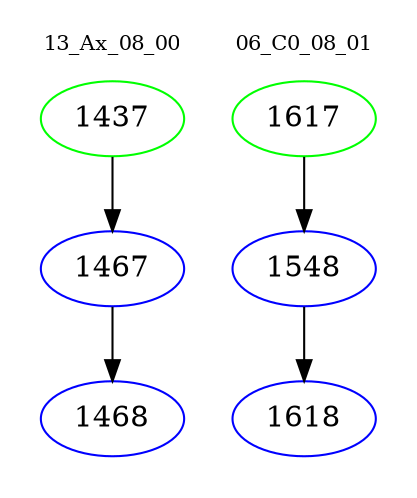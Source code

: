 digraph{
subgraph cluster_0 {
color = white
label = "13_Ax_08_00";
fontsize=10;
T0_1437 [label="1437", color="green"]
T0_1437 -> T0_1467 [color="black"]
T0_1467 [label="1467", color="blue"]
T0_1467 -> T0_1468 [color="black"]
T0_1468 [label="1468", color="blue"]
}
subgraph cluster_1 {
color = white
label = "06_C0_08_01";
fontsize=10;
T1_1617 [label="1617", color="green"]
T1_1617 -> T1_1548 [color="black"]
T1_1548 [label="1548", color="blue"]
T1_1548 -> T1_1618 [color="black"]
T1_1618 [label="1618", color="blue"]
}
}
